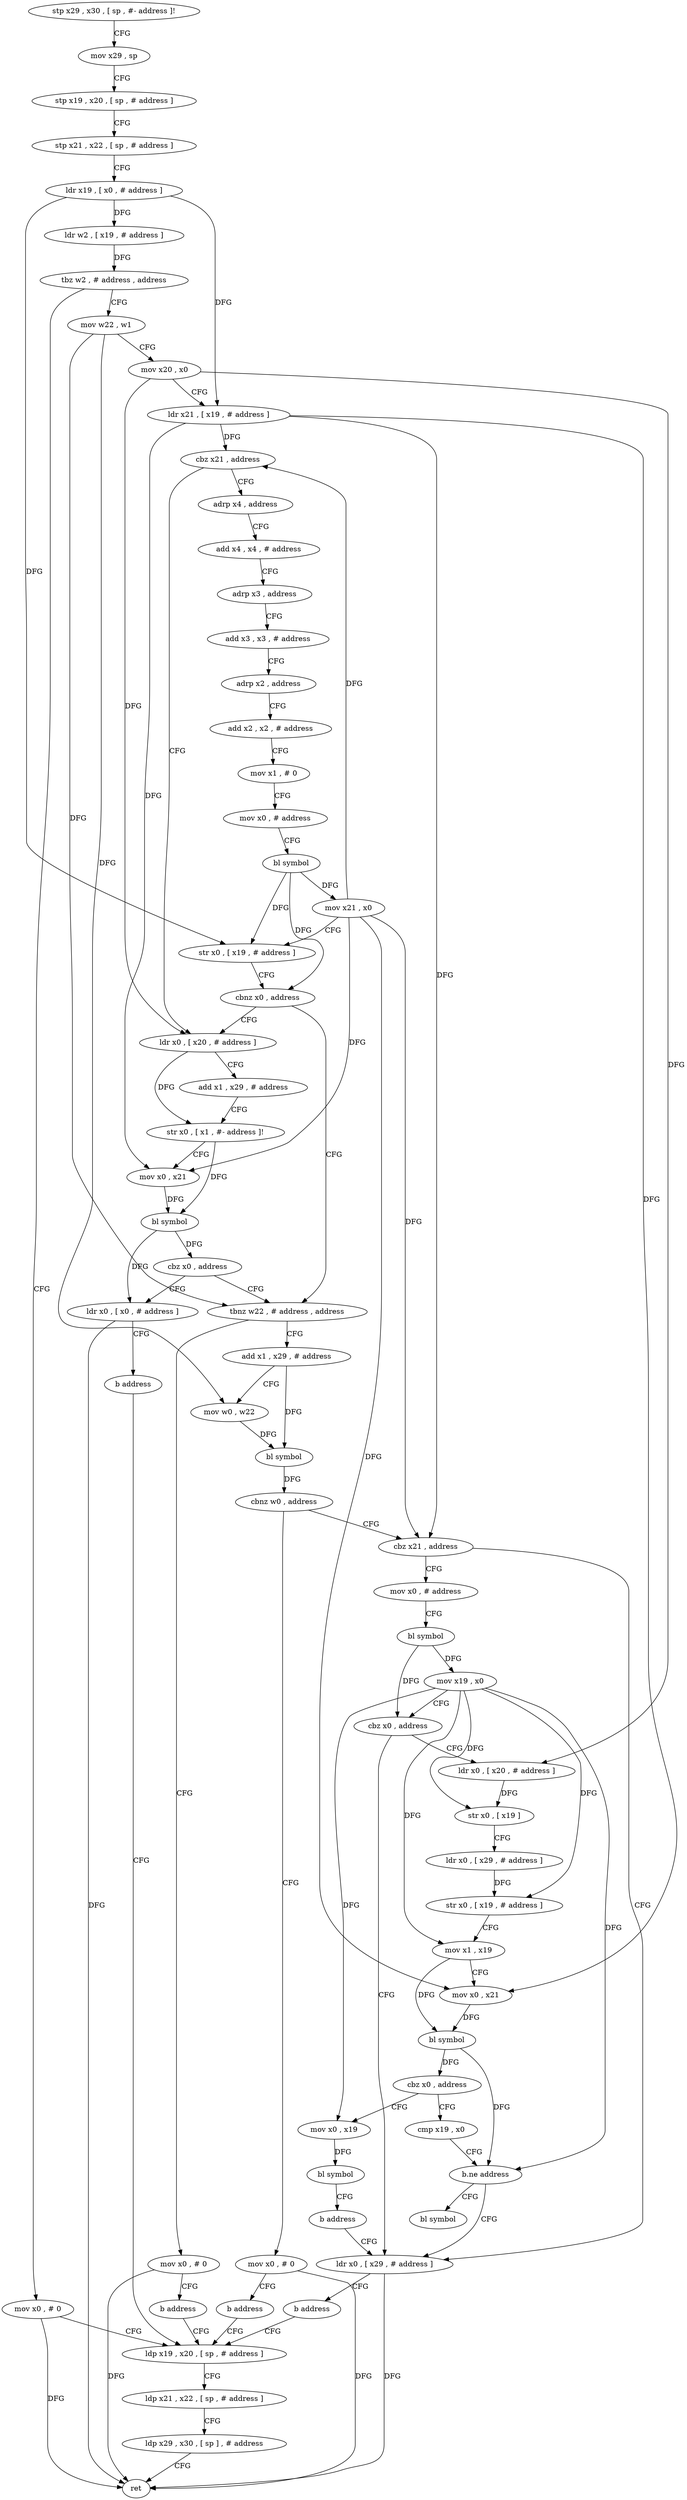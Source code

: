 digraph "func" {
"4273764" [label = "stp x29 , x30 , [ sp , #- address ]!" ]
"4273768" [label = "mov x29 , sp" ]
"4273772" [label = "stp x19 , x20 , [ sp , # address ]" ]
"4273776" [label = "stp x21 , x22 , [ sp , # address ]" ]
"4273780" [label = "ldr x19 , [ x0 , # address ]" ]
"4273784" [label = "ldr w2 , [ x19 , # address ]" ]
"4273788" [label = "tbz w2 , # address , address" ]
"4273992" [label = "mov x0 , # 0" ]
"4273792" [label = "mov w22 , w1" ]
"4273996" [label = "ldp x19 , x20 , [ sp , # address ]" ]
"4273796" [label = "mov x20 , x0" ]
"4273800" [label = "ldr x21 , [ x19 , # address ]" ]
"4273804" [label = "cbz x21 , address" ]
"4273840" [label = "adrp x4 , address" ]
"4273808" [label = "ldr x0 , [ x20 , # address ]" ]
"4273844" [label = "add x4 , x4 , # address" ]
"4273848" [label = "adrp x3 , address" ]
"4273852" [label = "add x3 , x3 , # address" ]
"4273856" [label = "adrp x2 , address" ]
"4273860" [label = "add x2 , x2 , # address" ]
"4273864" [label = "mov x1 , # 0" ]
"4273868" [label = "mov x0 , # address" ]
"4273872" [label = "bl symbol" ]
"4273876" [label = "mov x21 , x0" ]
"4273880" [label = "str x0 , [ x19 , # address ]" ]
"4273884" [label = "cbnz x0 , address" ]
"4273888" [label = "tbnz w22 , # address , address" ]
"4273812" [label = "add x1 , x29 , # address" ]
"4273816" [label = "str x0 , [ x1 , #- address ]!" ]
"4273820" [label = "mov x0 , x21" ]
"4273824" [label = "bl symbol" ]
"4273828" [label = "cbz x0 , address" ]
"4273832" [label = "ldr x0 , [ x0 , # address ]" ]
"4274012" [label = "mov x0 , # 0" ]
"4273892" [label = "add x1 , x29 , # address" ]
"4273836" [label = "b address" ]
"4274016" [label = "b address" ]
"4273896" [label = "mov w0 , w22" ]
"4273900" [label = "bl symbol" ]
"4273904" [label = "cbnz w0 , address" ]
"4274020" [label = "mov x0 , # 0" ]
"4273908" [label = "cbz x21 , address" ]
"4274000" [label = "ldp x21 , x22 , [ sp , # address ]" ]
"4274004" [label = "ldp x29 , x30 , [ sp ] , # address" ]
"4274008" [label = "ret" ]
"4274024" [label = "b address" ]
"4273968" [label = "ldr x0 , [ x29 , # address ]" ]
"4273912" [label = "mov x0 , # address" ]
"4273972" [label = "b address" ]
"4273916" [label = "bl symbol" ]
"4273920" [label = "mov x19 , x0" ]
"4273924" [label = "cbz x0 , address" ]
"4273928" [label = "ldr x0 , [ x20 , # address ]" ]
"4273932" [label = "str x0 , [ x19 ]" ]
"4273936" [label = "ldr x0 , [ x29 , # address ]" ]
"4273940" [label = "str x0 , [ x19 , # address ]" ]
"4273944" [label = "mov x1 , x19" ]
"4273948" [label = "mov x0 , x21" ]
"4273952" [label = "bl symbol" ]
"4273956" [label = "cbz x0 , address" ]
"4273980" [label = "mov x0 , x19" ]
"4273960" [label = "cmp x19 , x0" ]
"4273984" [label = "bl symbol" ]
"4273988" [label = "b address" ]
"4273964" [label = "b.ne address" ]
"4273976" [label = "bl symbol" ]
"4273764" -> "4273768" [ label = "CFG" ]
"4273768" -> "4273772" [ label = "CFG" ]
"4273772" -> "4273776" [ label = "CFG" ]
"4273776" -> "4273780" [ label = "CFG" ]
"4273780" -> "4273784" [ label = "DFG" ]
"4273780" -> "4273800" [ label = "DFG" ]
"4273780" -> "4273880" [ label = "DFG" ]
"4273784" -> "4273788" [ label = "DFG" ]
"4273788" -> "4273992" [ label = "CFG" ]
"4273788" -> "4273792" [ label = "CFG" ]
"4273992" -> "4273996" [ label = "CFG" ]
"4273992" -> "4274008" [ label = "DFG" ]
"4273792" -> "4273796" [ label = "CFG" ]
"4273792" -> "4273888" [ label = "DFG" ]
"4273792" -> "4273896" [ label = "DFG" ]
"4273996" -> "4274000" [ label = "CFG" ]
"4273796" -> "4273800" [ label = "CFG" ]
"4273796" -> "4273808" [ label = "DFG" ]
"4273796" -> "4273928" [ label = "DFG" ]
"4273800" -> "4273804" [ label = "DFG" ]
"4273800" -> "4273820" [ label = "DFG" ]
"4273800" -> "4273908" [ label = "DFG" ]
"4273800" -> "4273948" [ label = "DFG" ]
"4273804" -> "4273840" [ label = "CFG" ]
"4273804" -> "4273808" [ label = "CFG" ]
"4273840" -> "4273844" [ label = "CFG" ]
"4273808" -> "4273812" [ label = "CFG" ]
"4273808" -> "4273816" [ label = "DFG" ]
"4273844" -> "4273848" [ label = "CFG" ]
"4273848" -> "4273852" [ label = "CFG" ]
"4273852" -> "4273856" [ label = "CFG" ]
"4273856" -> "4273860" [ label = "CFG" ]
"4273860" -> "4273864" [ label = "CFG" ]
"4273864" -> "4273868" [ label = "CFG" ]
"4273868" -> "4273872" [ label = "CFG" ]
"4273872" -> "4273876" [ label = "DFG" ]
"4273872" -> "4273880" [ label = "DFG" ]
"4273872" -> "4273884" [ label = "DFG" ]
"4273876" -> "4273880" [ label = "CFG" ]
"4273876" -> "4273804" [ label = "DFG" ]
"4273876" -> "4273820" [ label = "DFG" ]
"4273876" -> "4273908" [ label = "DFG" ]
"4273876" -> "4273948" [ label = "DFG" ]
"4273880" -> "4273884" [ label = "CFG" ]
"4273884" -> "4273808" [ label = "CFG" ]
"4273884" -> "4273888" [ label = "CFG" ]
"4273888" -> "4274012" [ label = "CFG" ]
"4273888" -> "4273892" [ label = "CFG" ]
"4273812" -> "4273816" [ label = "CFG" ]
"4273816" -> "4273820" [ label = "CFG" ]
"4273816" -> "4273824" [ label = "DFG" ]
"4273820" -> "4273824" [ label = "DFG" ]
"4273824" -> "4273828" [ label = "DFG" ]
"4273824" -> "4273832" [ label = "DFG" ]
"4273828" -> "4273888" [ label = "CFG" ]
"4273828" -> "4273832" [ label = "CFG" ]
"4273832" -> "4273836" [ label = "CFG" ]
"4273832" -> "4274008" [ label = "DFG" ]
"4274012" -> "4274016" [ label = "CFG" ]
"4274012" -> "4274008" [ label = "DFG" ]
"4273892" -> "4273896" [ label = "CFG" ]
"4273892" -> "4273900" [ label = "DFG" ]
"4273836" -> "4273996" [ label = "CFG" ]
"4274016" -> "4273996" [ label = "CFG" ]
"4273896" -> "4273900" [ label = "DFG" ]
"4273900" -> "4273904" [ label = "DFG" ]
"4273904" -> "4274020" [ label = "CFG" ]
"4273904" -> "4273908" [ label = "CFG" ]
"4274020" -> "4274024" [ label = "CFG" ]
"4274020" -> "4274008" [ label = "DFG" ]
"4273908" -> "4273968" [ label = "CFG" ]
"4273908" -> "4273912" [ label = "CFG" ]
"4274000" -> "4274004" [ label = "CFG" ]
"4274004" -> "4274008" [ label = "CFG" ]
"4274024" -> "4273996" [ label = "CFG" ]
"4273968" -> "4273972" [ label = "CFG" ]
"4273968" -> "4274008" [ label = "DFG" ]
"4273912" -> "4273916" [ label = "CFG" ]
"4273972" -> "4273996" [ label = "CFG" ]
"4273916" -> "4273920" [ label = "DFG" ]
"4273916" -> "4273924" [ label = "DFG" ]
"4273920" -> "4273924" [ label = "CFG" ]
"4273920" -> "4273932" [ label = "DFG" ]
"4273920" -> "4273940" [ label = "DFG" ]
"4273920" -> "4273944" [ label = "DFG" ]
"4273920" -> "4273980" [ label = "DFG" ]
"4273920" -> "4273964" [ label = "DFG" ]
"4273924" -> "4273968" [ label = "CFG" ]
"4273924" -> "4273928" [ label = "CFG" ]
"4273928" -> "4273932" [ label = "DFG" ]
"4273932" -> "4273936" [ label = "CFG" ]
"4273936" -> "4273940" [ label = "DFG" ]
"4273940" -> "4273944" [ label = "CFG" ]
"4273944" -> "4273948" [ label = "CFG" ]
"4273944" -> "4273952" [ label = "DFG" ]
"4273948" -> "4273952" [ label = "DFG" ]
"4273952" -> "4273956" [ label = "DFG" ]
"4273952" -> "4273964" [ label = "DFG" ]
"4273956" -> "4273980" [ label = "CFG" ]
"4273956" -> "4273960" [ label = "CFG" ]
"4273980" -> "4273984" [ label = "DFG" ]
"4273960" -> "4273964" [ label = "CFG" ]
"4273984" -> "4273988" [ label = "CFG" ]
"4273988" -> "4273968" [ label = "CFG" ]
"4273964" -> "4273976" [ label = "CFG" ]
"4273964" -> "4273968" [ label = "CFG" ]
}
